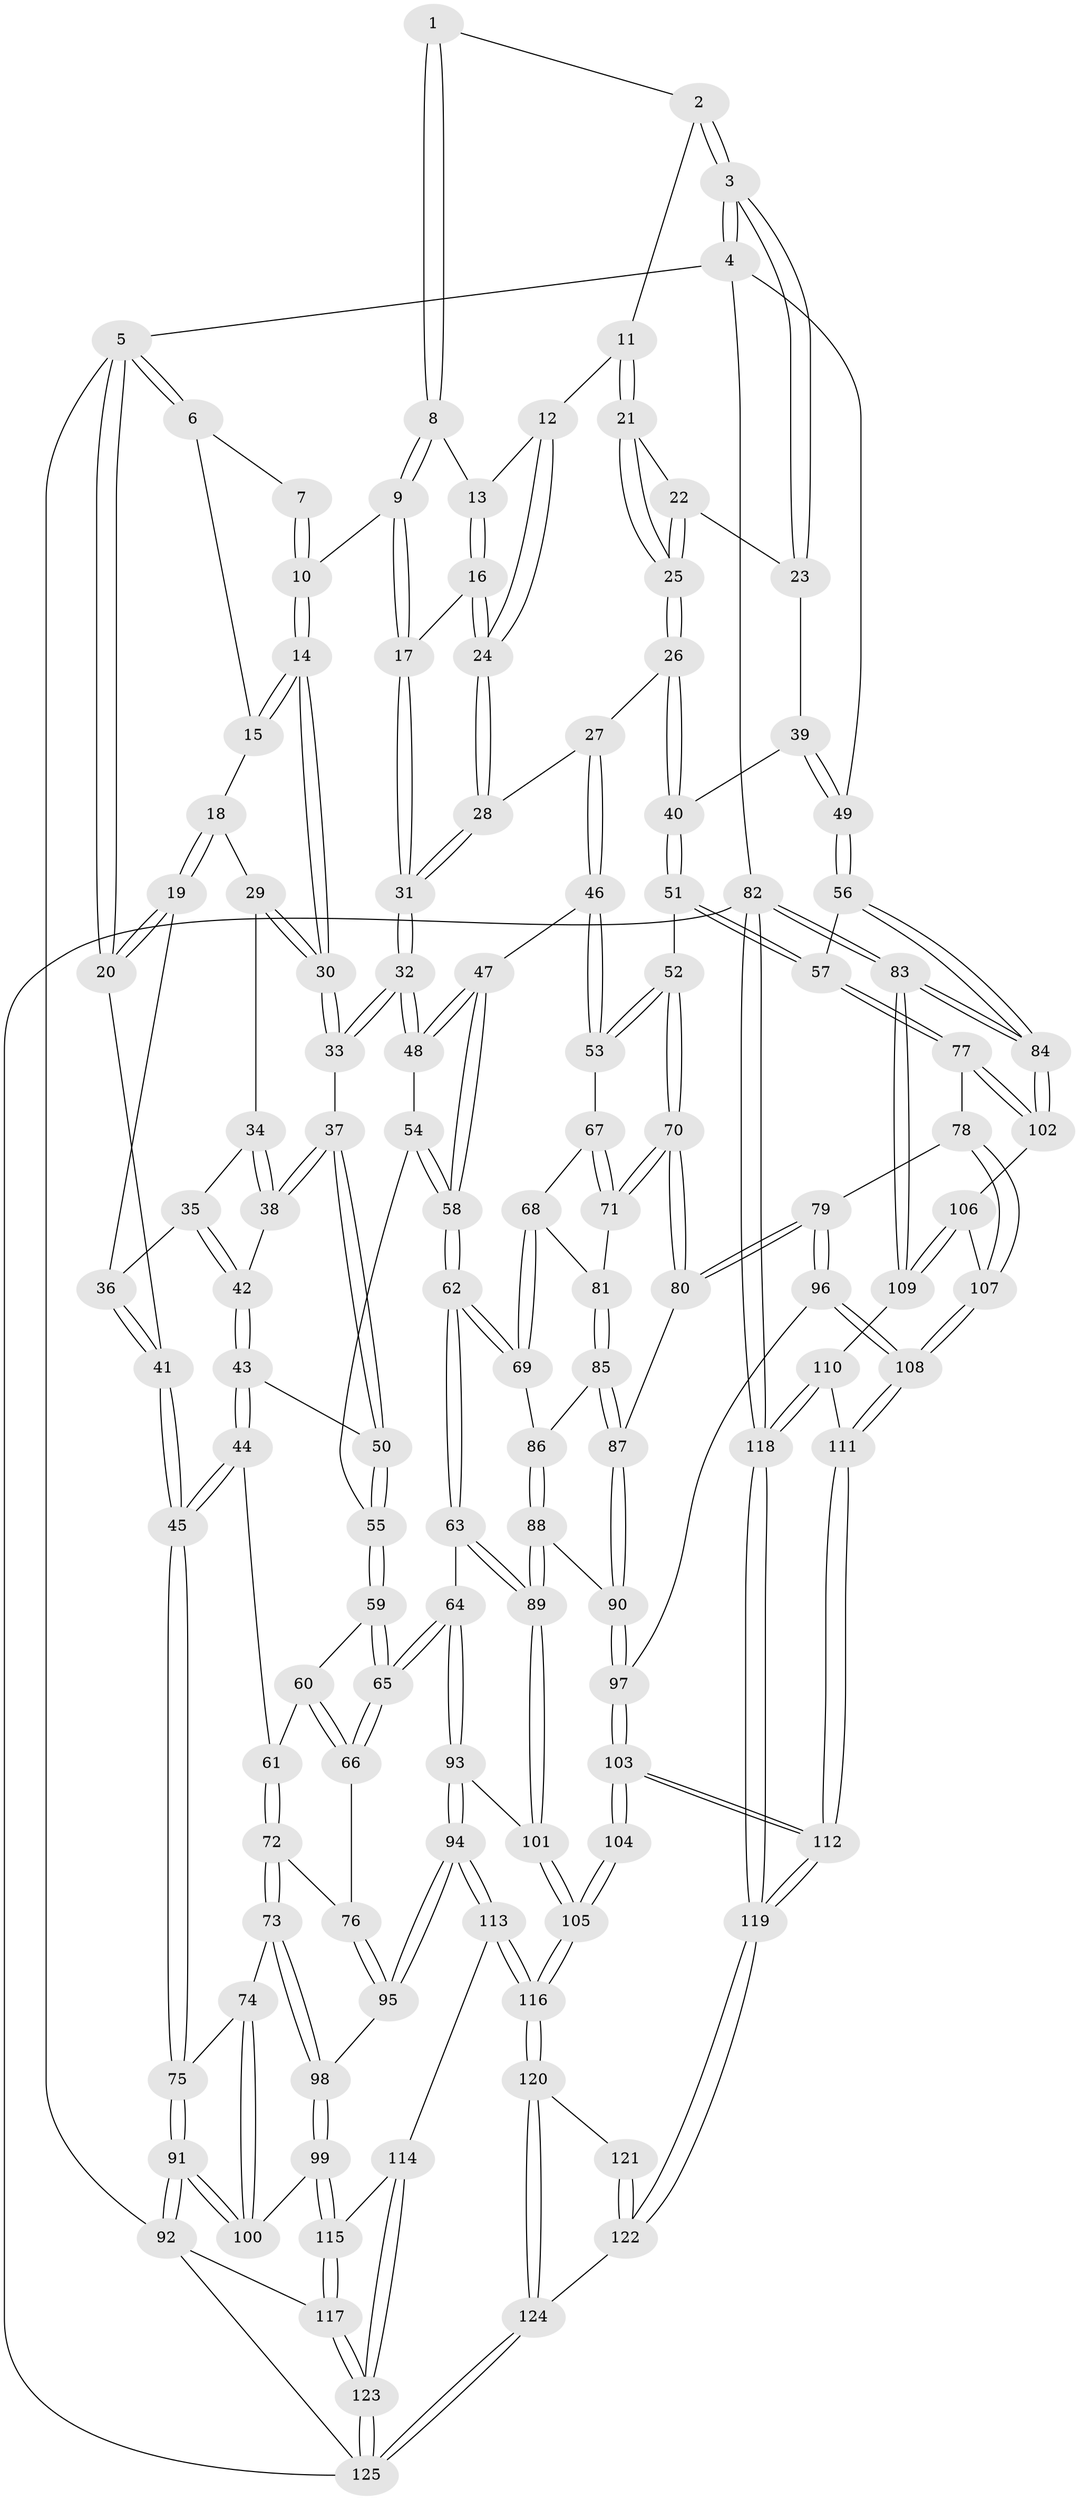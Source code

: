 // coarse degree distribution, {3: 0.11842105263157894, 4: 0.4473684210526316, 6: 0.13157894736842105, 5: 0.3026315789473684}
// Generated by graph-tools (version 1.1) at 2025/42/03/06/25 10:42:35]
// undirected, 125 vertices, 309 edges
graph export_dot {
graph [start="1"]
  node [color=gray90,style=filled];
  1 [pos="+0.6188406712500498+0"];
  2 [pos="+0.6839744745453459+0"];
  3 [pos="+1+0"];
  4 [pos="+1+0"];
  5 [pos="+0+0"];
  6 [pos="+0.1120104125818176+0"];
  7 [pos="+0.4816887151554061+0"];
  8 [pos="+0.5907733807858108+0.02427521826394123"];
  9 [pos="+0.5082546561033243+0.11117694466496637"];
  10 [pos="+0.4538145067393572+0.10101170157311745"];
  11 [pos="+0.7394424791635021+0.06842736784466692"];
  12 [pos="+0.7148527914829168+0.08630902556561314"];
  13 [pos="+0.6346382509362894+0.08191305173899367"];
  14 [pos="+0.4514531025097479+0.10206985296631746"];
  15 [pos="+0.15066651743012893+0"];
  16 [pos="+0.6228588878773307+0.11947354415057575"];
  17 [pos="+0.5318685035748908+0.1388757910989088"];
  18 [pos="+0.21771982139151083+0.04102024622116744"];
  19 [pos="+0.19199460976997368+0.12516191248842723"];
  20 [pos="+0+0.25732786721646894"];
  21 [pos="+0.7821707681760275+0.08951275827547102"];
  22 [pos="+1+0"];
  23 [pos="+1+0"];
  24 [pos="+0.6712934502622244+0.2177300824925411"];
  25 [pos="+0.8284720085022094+0.2395431076206545"];
  26 [pos="+0.826857271058419+0.24975119559081568"];
  27 [pos="+0.7452818821925664+0.25407869978610825"];
  28 [pos="+0.6716528821430284+0.2393481918145879"];
  29 [pos="+0.3309900042427274+0.12418907256311762"];
  30 [pos="+0.4191743853132391+0.12876201831365877"];
  31 [pos="+0.582644612651354+0.281935770161396"];
  32 [pos="+0.5752555911264389+0.2919230361826678"];
  33 [pos="+0.42567810132993517+0.2382119141760384"];
  34 [pos="+0.3228388980260695+0.16700936907081784"];
  35 [pos="+0.22054305260626086+0.23067395911387575"];
  36 [pos="+0.1928199958606402+0.19982391607350458"];
  37 [pos="+0.34377169126123336+0.2959504711427933"];
  38 [pos="+0.3298978978008487+0.2828124818840538"];
  39 [pos="+0.9244419009409811+0.2695206182732352"];
  40 [pos="+0.8580363314713173+0.2830875371589374"];
  41 [pos="+0+0.387569522426046"];
  42 [pos="+0.23212115949954057+0.2491590840060654"];
  43 [pos="+0.1606176168966041+0.39390485273290327"];
  44 [pos="+0.12326602600274496+0.4327398081557962"];
  45 [pos="+0+0.40509296088770846"];
  46 [pos="+0.7036001873493084+0.44843221589776316"];
  47 [pos="+0.6020830285398985+0.383678476678514"];
  48 [pos="+0.5691623022009308+0.3327499498613617"];
  49 [pos="+1+0.31842135578252667"];
  50 [pos="+0.344623466238021+0.31630559206722214"];
  51 [pos="+0.8702179260518143+0.45587515070442464"];
  52 [pos="+0.7854958550918392+0.476892869025143"];
  53 [pos="+0.7250085320718828+0.4722386908110083"];
  54 [pos="+0.472500529221793+0.3928558622700326"];
  55 [pos="+0.38826634742472305+0.4171658674133681"];
  56 [pos="+1+0.49847796142757717"];
  57 [pos="+0.9450984075623816+0.5060037194679953"];
  58 [pos="+0.5474992643878667+0.5400455976196651"];
  59 [pos="+0.38742972574487156+0.41905409424525625"];
  60 [pos="+0.23834187652853145+0.45816771466573597"];
  61 [pos="+0.15752497056062903+0.4563660040024183"];
  62 [pos="+0.5455442771618109+0.5779173553321432"];
  63 [pos="+0.517408800420648+0.6075361400466598"];
  64 [pos="+0.44782071778313415+0.6167446434355535"];
  65 [pos="+0.4124873482605812+0.588865168100008"];
  66 [pos="+0.3503555607837974+0.5943156260804322"];
  67 [pos="+0.7104770422636371+0.4895164638585854"];
  68 [pos="+0.6672130149937378+0.5365872211705447"];
  69 [pos="+0.6477320929079824+0.5522310485803973"];
  70 [pos="+0.768682882545455+0.6012307650696433"];
  71 [pos="+0.7302898416460817+0.6007595754366497"];
  72 [pos="+0.22587809952442817+0.6234964667163332"];
  73 [pos="+0.19991300365124576+0.6604690307077847"];
  74 [pos="+0.03714924257784099+0.642038203061239"];
  75 [pos="+0+0.5764800873035455"];
  76 [pos="+0.2777401494414125+0.6184711842932048"];
  77 [pos="+0.8730756744723569+0.6915242364312608"];
  78 [pos="+0.8355865374246041+0.7118614845009518"];
  79 [pos="+0.8258852214933374+0.7149050052617308"];
  80 [pos="+0.7800759898234839+0.6469978153432848"];
  81 [pos="+0.721534706144456+0.6033593678866396"];
  82 [pos="+1+1"];
  83 [pos="+1+1"];
  84 [pos="+1+0.8360336965417775"];
  85 [pos="+0.7087702081062426+0.6283664294952932"];
  86 [pos="+0.668029516748882+0.5964288896811748"];
  87 [pos="+0.70947199148719+0.6304765360271858"];
  88 [pos="+0.6584093374297103+0.710130745061134"];
  89 [pos="+0.6139104945441788+0.7154525465770931"];
  90 [pos="+0.6651892867908343+0.7107817921857947"];
  91 [pos="+0+0.7744872074575766"];
  92 [pos="+0+0.8467676900696177"];
  93 [pos="+0.40907912877548297+0.7725017405060958"];
  94 [pos="+0.3941575241334462+0.8031256597486602"];
  95 [pos="+0.3361782012909698+0.7818890007996948"];
  96 [pos="+0.7845988085593159+0.7531438588596969"];
  97 [pos="+0.7756944794943244+0.7553063601484996"];
  98 [pos="+0.2057428673483989+0.7623064082771023"];
  99 [pos="+0.16487248194403112+0.8083816885570381"];
  100 [pos="+0.15317513802851956+0.8043930487811214"];
  101 [pos="+0.5979620988085286+0.7591558079331421"];
  102 [pos="+1+0.7612760109448914"];
  103 [pos="+0.6879125588424868+0.8767450795785756"];
  104 [pos="+0.658036508859113+0.8697989930872402"];
  105 [pos="+0.5966677359086876+0.8285287117486375"];
  106 [pos="+0.9147146207250799+0.8280048641233583"];
  107 [pos="+0.9050870596123793+0.8212680013861988"];
  108 [pos="+0.8314154943374771+0.8557415851283081"];
  109 [pos="+0.9186588306281596+0.8717164509581052"];
  110 [pos="+0.8502532377719003+0.8796500438719527"];
  111 [pos="+0.8361929310691948+0.8742202838067703"];
  112 [pos="+0.7439028721825617+0.9848458691068707"];
  113 [pos="+0.4104548645088979+0.8806518482124318"];
  114 [pos="+0.2807071749519432+0.9126132646217155"];
  115 [pos="+0.16593664171656156+0.8261351025831208"];
  116 [pos="+0.4365016471363417+0.9116965700453484"];
  117 [pos="+0.11786786602456967+0.9366808394722247"];
  118 [pos="+1+1"];
  119 [pos="+0.7561406005171448+1"];
  120 [pos="+0.46493857238891456+1"];
  121 [pos="+0.6448865998939649+0.8853058438367619"];
  122 [pos="+0.5025766344611362+1"];
  123 [pos="+0.172232222449881+1"];
  124 [pos="+0.49077117547037763+1"];
  125 [pos="+0.18187325565218168+1"];
  1 -- 2;
  1 -- 8;
  1 -- 8;
  2 -- 3;
  2 -- 3;
  2 -- 11;
  3 -- 4;
  3 -- 4;
  3 -- 23;
  3 -- 23;
  4 -- 5;
  4 -- 49;
  4 -- 82;
  5 -- 6;
  5 -- 6;
  5 -- 20;
  5 -- 20;
  5 -- 92;
  6 -- 7;
  6 -- 15;
  7 -- 10;
  7 -- 10;
  8 -- 9;
  8 -- 9;
  8 -- 13;
  9 -- 10;
  9 -- 17;
  9 -- 17;
  10 -- 14;
  10 -- 14;
  11 -- 12;
  11 -- 21;
  11 -- 21;
  12 -- 13;
  12 -- 24;
  12 -- 24;
  13 -- 16;
  13 -- 16;
  14 -- 15;
  14 -- 15;
  14 -- 30;
  14 -- 30;
  15 -- 18;
  16 -- 17;
  16 -- 24;
  16 -- 24;
  17 -- 31;
  17 -- 31;
  18 -- 19;
  18 -- 19;
  18 -- 29;
  19 -- 20;
  19 -- 20;
  19 -- 36;
  20 -- 41;
  21 -- 22;
  21 -- 25;
  21 -- 25;
  22 -- 23;
  22 -- 25;
  22 -- 25;
  23 -- 39;
  24 -- 28;
  24 -- 28;
  25 -- 26;
  25 -- 26;
  26 -- 27;
  26 -- 40;
  26 -- 40;
  27 -- 28;
  27 -- 46;
  27 -- 46;
  28 -- 31;
  28 -- 31;
  29 -- 30;
  29 -- 30;
  29 -- 34;
  30 -- 33;
  30 -- 33;
  31 -- 32;
  31 -- 32;
  32 -- 33;
  32 -- 33;
  32 -- 48;
  32 -- 48;
  33 -- 37;
  34 -- 35;
  34 -- 38;
  34 -- 38;
  35 -- 36;
  35 -- 42;
  35 -- 42;
  36 -- 41;
  36 -- 41;
  37 -- 38;
  37 -- 38;
  37 -- 50;
  37 -- 50;
  38 -- 42;
  39 -- 40;
  39 -- 49;
  39 -- 49;
  40 -- 51;
  40 -- 51;
  41 -- 45;
  41 -- 45;
  42 -- 43;
  42 -- 43;
  43 -- 44;
  43 -- 44;
  43 -- 50;
  44 -- 45;
  44 -- 45;
  44 -- 61;
  45 -- 75;
  45 -- 75;
  46 -- 47;
  46 -- 53;
  46 -- 53;
  47 -- 48;
  47 -- 48;
  47 -- 58;
  47 -- 58;
  48 -- 54;
  49 -- 56;
  49 -- 56;
  50 -- 55;
  50 -- 55;
  51 -- 52;
  51 -- 57;
  51 -- 57;
  52 -- 53;
  52 -- 53;
  52 -- 70;
  52 -- 70;
  53 -- 67;
  54 -- 55;
  54 -- 58;
  54 -- 58;
  55 -- 59;
  55 -- 59;
  56 -- 57;
  56 -- 84;
  56 -- 84;
  57 -- 77;
  57 -- 77;
  58 -- 62;
  58 -- 62;
  59 -- 60;
  59 -- 65;
  59 -- 65;
  60 -- 61;
  60 -- 66;
  60 -- 66;
  61 -- 72;
  61 -- 72;
  62 -- 63;
  62 -- 63;
  62 -- 69;
  62 -- 69;
  63 -- 64;
  63 -- 89;
  63 -- 89;
  64 -- 65;
  64 -- 65;
  64 -- 93;
  64 -- 93;
  65 -- 66;
  65 -- 66;
  66 -- 76;
  67 -- 68;
  67 -- 71;
  67 -- 71;
  68 -- 69;
  68 -- 69;
  68 -- 81;
  69 -- 86;
  70 -- 71;
  70 -- 71;
  70 -- 80;
  70 -- 80;
  71 -- 81;
  72 -- 73;
  72 -- 73;
  72 -- 76;
  73 -- 74;
  73 -- 98;
  73 -- 98;
  74 -- 75;
  74 -- 100;
  74 -- 100;
  75 -- 91;
  75 -- 91;
  76 -- 95;
  76 -- 95;
  77 -- 78;
  77 -- 102;
  77 -- 102;
  78 -- 79;
  78 -- 107;
  78 -- 107;
  79 -- 80;
  79 -- 80;
  79 -- 96;
  79 -- 96;
  80 -- 87;
  81 -- 85;
  81 -- 85;
  82 -- 83;
  82 -- 83;
  82 -- 118;
  82 -- 118;
  82 -- 125;
  83 -- 84;
  83 -- 84;
  83 -- 109;
  83 -- 109;
  84 -- 102;
  84 -- 102;
  85 -- 86;
  85 -- 87;
  85 -- 87;
  86 -- 88;
  86 -- 88;
  87 -- 90;
  87 -- 90;
  88 -- 89;
  88 -- 89;
  88 -- 90;
  89 -- 101;
  89 -- 101;
  90 -- 97;
  90 -- 97;
  91 -- 92;
  91 -- 92;
  91 -- 100;
  91 -- 100;
  92 -- 117;
  92 -- 125;
  93 -- 94;
  93 -- 94;
  93 -- 101;
  94 -- 95;
  94 -- 95;
  94 -- 113;
  94 -- 113;
  95 -- 98;
  96 -- 97;
  96 -- 108;
  96 -- 108;
  97 -- 103;
  97 -- 103;
  98 -- 99;
  98 -- 99;
  99 -- 100;
  99 -- 115;
  99 -- 115;
  101 -- 105;
  101 -- 105;
  102 -- 106;
  103 -- 104;
  103 -- 104;
  103 -- 112;
  103 -- 112;
  104 -- 105;
  104 -- 105;
  105 -- 116;
  105 -- 116;
  106 -- 107;
  106 -- 109;
  106 -- 109;
  107 -- 108;
  107 -- 108;
  108 -- 111;
  108 -- 111;
  109 -- 110;
  110 -- 111;
  110 -- 118;
  110 -- 118;
  111 -- 112;
  111 -- 112;
  112 -- 119;
  112 -- 119;
  113 -- 114;
  113 -- 116;
  113 -- 116;
  114 -- 115;
  114 -- 123;
  114 -- 123;
  115 -- 117;
  115 -- 117;
  116 -- 120;
  116 -- 120;
  117 -- 123;
  117 -- 123;
  118 -- 119;
  118 -- 119;
  119 -- 122;
  119 -- 122;
  120 -- 121;
  120 -- 124;
  120 -- 124;
  121 -- 122;
  121 -- 122;
  122 -- 124;
  123 -- 125;
  123 -- 125;
  124 -- 125;
  124 -- 125;
}
